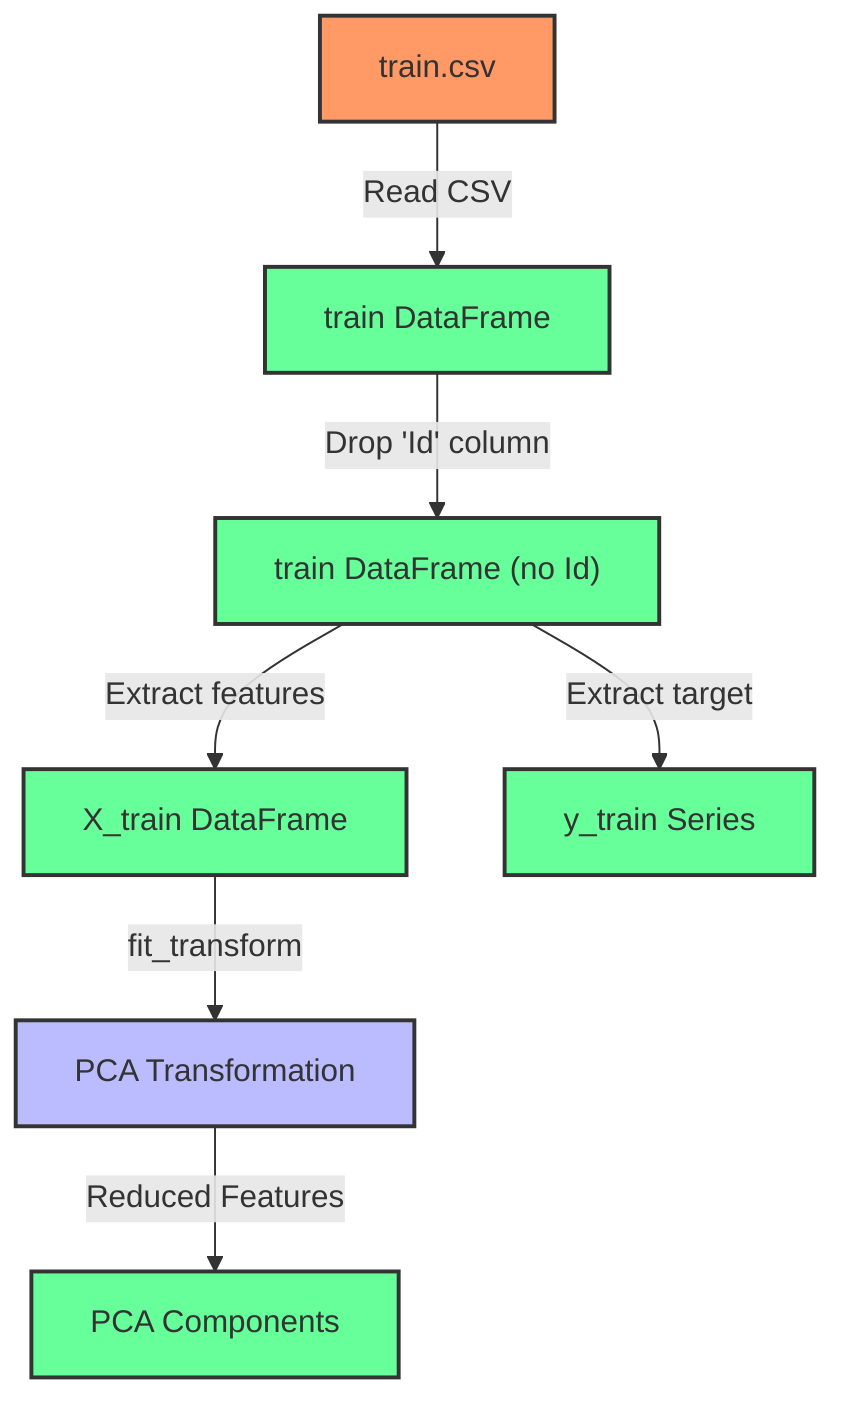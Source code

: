 flowchart TD
    %% Data Source
    A["train.csv"] -->|"Read CSV"| B["train DataFrame"]

    %% Data Preprocessing
    B -->|"Drop 'Id' column"| C["train DataFrame (no Id)"]
    C -->|"Extract features"| D["X_train DataFrame"]
    C -->|"Extract target"| E["y_train Series"]
    
    %% PCA Transformation
    D -->|"fit_transform"| F["PCA Transformation"]
    F -->|"Reduced Features"| G["PCA Components"]

    %% Styling the nodes for better visualization
    classDef dataset fill:#f96,stroke:#333,stroke-width:2px;
    classDef model fill:#bbf,stroke:#333,stroke-width:2px;
    classDef feature fill:#6f9,stroke:#333,stroke-width:2px;

    %% Apply Styles
    A:::dataset
    B:::feature
    C:::feature
    D:::feature
    E:::feature
    F:::model
    G:::feature